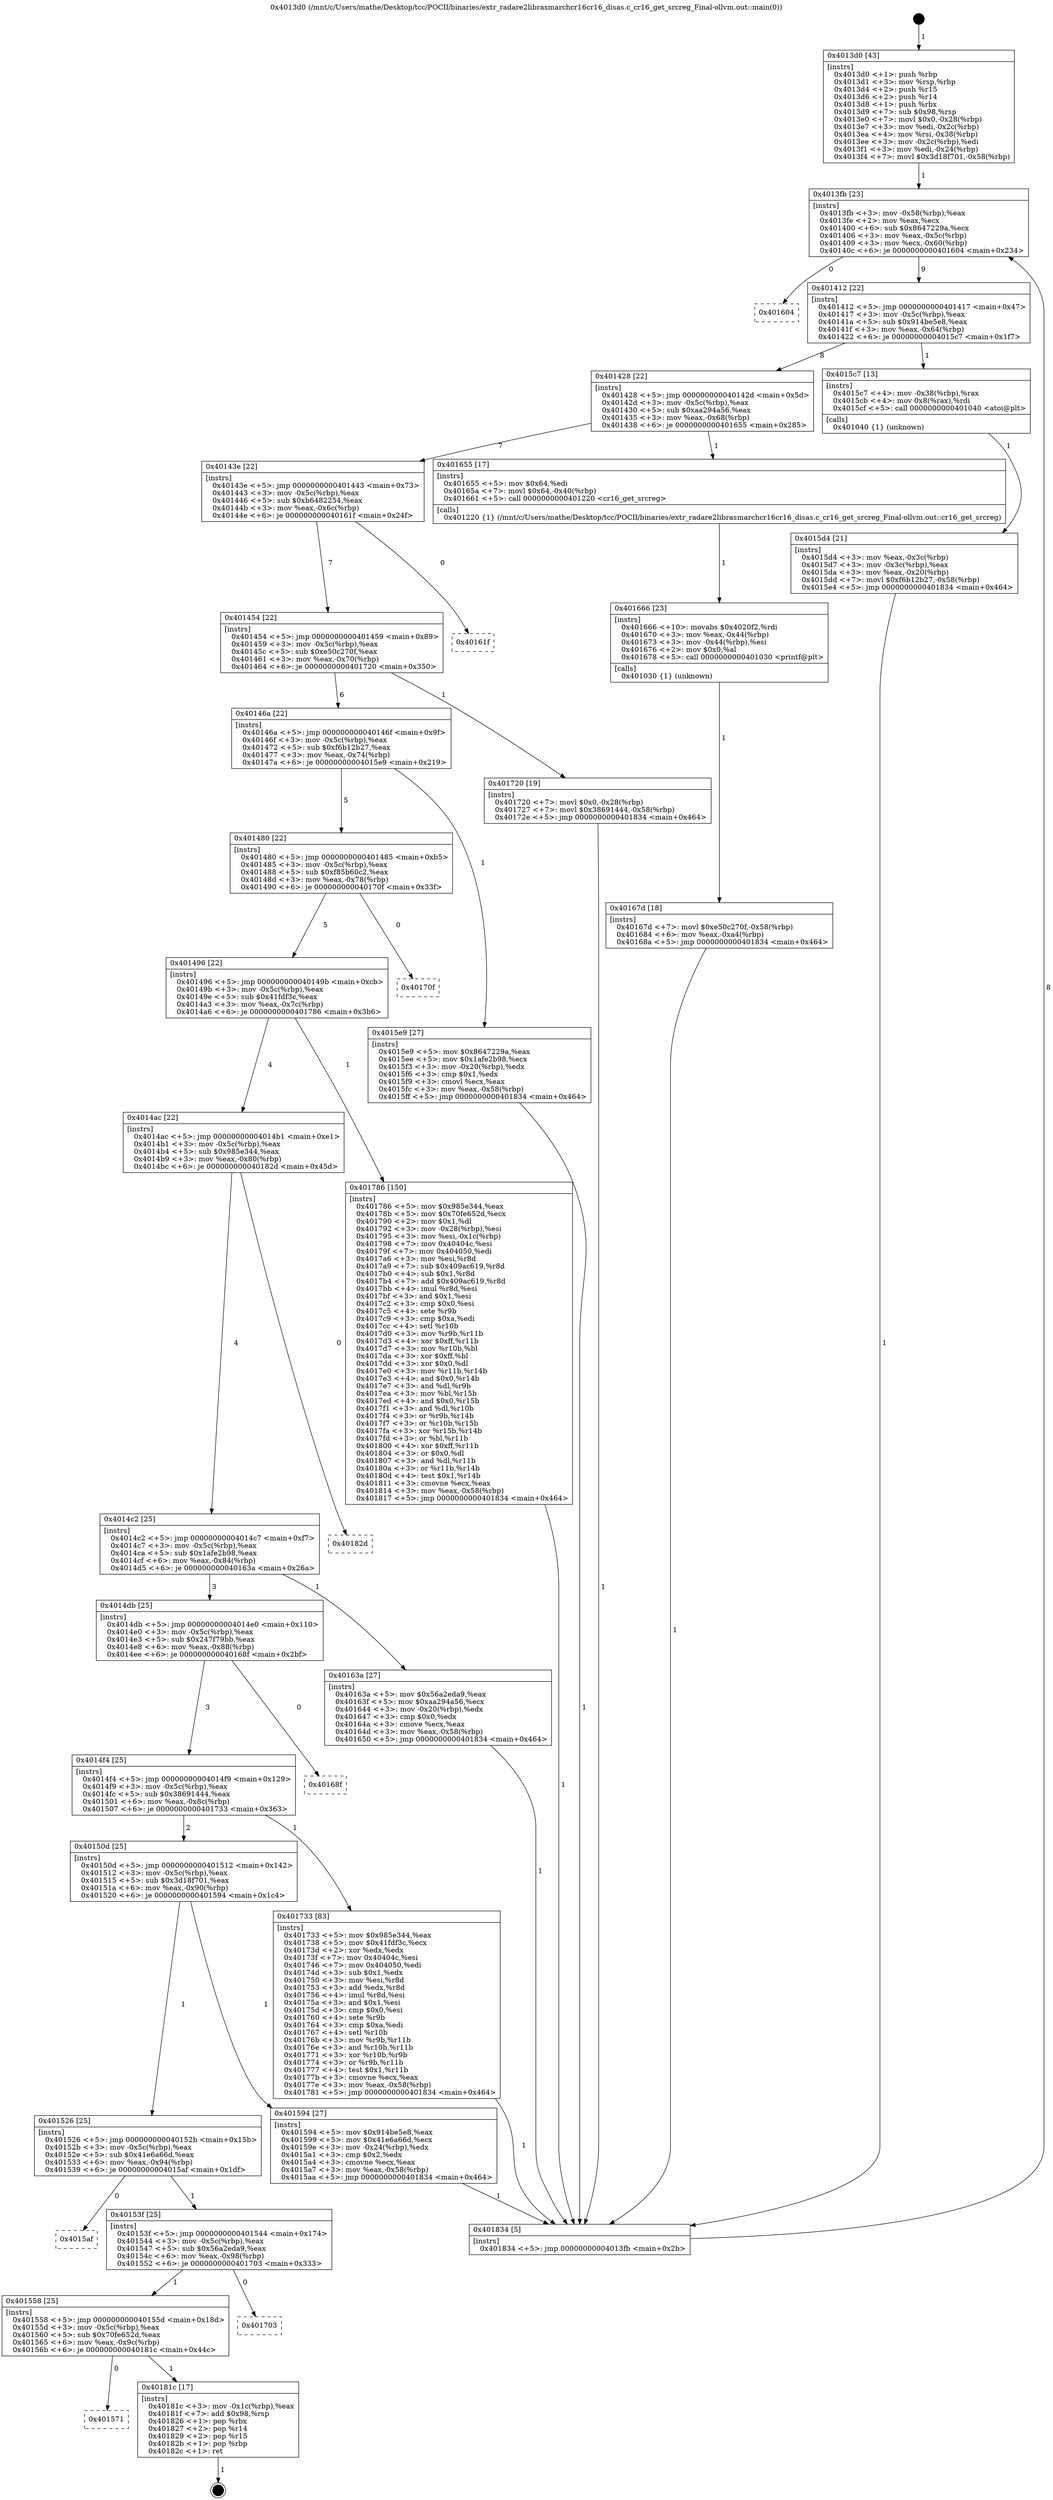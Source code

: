 digraph "0x4013d0" {
  label = "0x4013d0 (/mnt/c/Users/mathe/Desktop/tcc/POCII/binaries/extr_radare2librasmarchcr16cr16_disas.c_cr16_get_srcreg_Final-ollvm.out::main(0))"
  labelloc = "t"
  node[shape=record]

  Entry [label="",width=0.3,height=0.3,shape=circle,fillcolor=black,style=filled]
  "0x4013fb" [label="{
     0x4013fb [23]\l
     | [instrs]\l
     &nbsp;&nbsp;0x4013fb \<+3\>: mov -0x58(%rbp),%eax\l
     &nbsp;&nbsp;0x4013fe \<+2\>: mov %eax,%ecx\l
     &nbsp;&nbsp;0x401400 \<+6\>: sub $0x8647229a,%ecx\l
     &nbsp;&nbsp;0x401406 \<+3\>: mov %eax,-0x5c(%rbp)\l
     &nbsp;&nbsp;0x401409 \<+3\>: mov %ecx,-0x60(%rbp)\l
     &nbsp;&nbsp;0x40140c \<+6\>: je 0000000000401604 \<main+0x234\>\l
  }"]
  "0x401604" [label="{
     0x401604\l
  }", style=dashed]
  "0x401412" [label="{
     0x401412 [22]\l
     | [instrs]\l
     &nbsp;&nbsp;0x401412 \<+5\>: jmp 0000000000401417 \<main+0x47\>\l
     &nbsp;&nbsp;0x401417 \<+3\>: mov -0x5c(%rbp),%eax\l
     &nbsp;&nbsp;0x40141a \<+5\>: sub $0x914be5e8,%eax\l
     &nbsp;&nbsp;0x40141f \<+3\>: mov %eax,-0x64(%rbp)\l
     &nbsp;&nbsp;0x401422 \<+6\>: je 00000000004015c7 \<main+0x1f7\>\l
  }"]
  Exit [label="",width=0.3,height=0.3,shape=circle,fillcolor=black,style=filled,peripheries=2]
  "0x4015c7" [label="{
     0x4015c7 [13]\l
     | [instrs]\l
     &nbsp;&nbsp;0x4015c7 \<+4\>: mov -0x38(%rbp),%rax\l
     &nbsp;&nbsp;0x4015cb \<+4\>: mov 0x8(%rax),%rdi\l
     &nbsp;&nbsp;0x4015cf \<+5\>: call 0000000000401040 \<atoi@plt\>\l
     | [calls]\l
     &nbsp;&nbsp;0x401040 \{1\} (unknown)\l
  }"]
  "0x401428" [label="{
     0x401428 [22]\l
     | [instrs]\l
     &nbsp;&nbsp;0x401428 \<+5\>: jmp 000000000040142d \<main+0x5d\>\l
     &nbsp;&nbsp;0x40142d \<+3\>: mov -0x5c(%rbp),%eax\l
     &nbsp;&nbsp;0x401430 \<+5\>: sub $0xaa294a56,%eax\l
     &nbsp;&nbsp;0x401435 \<+3\>: mov %eax,-0x68(%rbp)\l
     &nbsp;&nbsp;0x401438 \<+6\>: je 0000000000401655 \<main+0x285\>\l
  }"]
  "0x401571" [label="{
     0x401571\l
  }", style=dashed]
  "0x401655" [label="{
     0x401655 [17]\l
     | [instrs]\l
     &nbsp;&nbsp;0x401655 \<+5\>: mov $0x64,%edi\l
     &nbsp;&nbsp;0x40165a \<+7\>: movl $0x64,-0x40(%rbp)\l
     &nbsp;&nbsp;0x401661 \<+5\>: call 0000000000401220 \<cr16_get_srcreg\>\l
     | [calls]\l
     &nbsp;&nbsp;0x401220 \{1\} (/mnt/c/Users/mathe/Desktop/tcc/POCII/binaries/extr_radare2librasmarchcr16cr16_disas.c_cr16_get_srcreg_Final-ollvm.out::cr16_get_srcreg)\l
  }"]
  "0x40143e" [label="{
     0x40143e [22]\l
     | [instrs]\l
     &nbsp;&nbsp;0x40143e \<+5\>: jmp 0000000000401443 \<main+0x73\>\l
     &nbsp;&nbsp;0x401443 \<+3\>: mov -0x5c(%rbp),%eax\l
     &nbsp;&nbsp;0x401446 \<+5\>: sub $0xb6482254,%eax\l
     &nbsp;&nbsp;0x40144b \<+3\>: mov %eax,-0x6c(%rbp)\l
     &nbsp;&nbsp;0x40144e \<+6\>: je 000000000040161f \<main+0x24f\>\l
  }"]
  "0x40181c" [label="{
     0x40181c [17]\l
     | [instrs]\l
     &nbsp;&nbsp;0x40181c \<+3\>: mov -0x1c(%rbp),%eax\l
     &nbsp;&nbsp;0x40181f \<+7\>: add $0x98,%rsp\l
     &nbsp;&nbsp;0x401826 \<+1\>: pop %rbx\l
     &nbsp;&nbsp;0x401827 \<+2\>: pop %r14\l
     &nbsp;&nbsp;0x401829 \<+2\>: pop %r15\l
     &nbsp;&nbsp;0x40182b \<+1\>: pop %rbp\l
     &nbsp;&nbsp;0x40182c \<+1\>: ret\l
  }"]
  "0x40161f" [label="{
     0x40161f\l
  }", style=dashed]
  "0x401454" [label="{
     0x401454 [22]\l
     | [instrs]\l
     &nbsp;&nbsp;0x401454 \<+5\>: jmp 0000000000401459 \<main+0x89\>\l
     &nbsp;&nbsp;0x401459 \<+3\>: mov -0x5c(%rbp),%eax\l
     &nbsp;&nbsp;0x40145c \<+5\>: sub $0xe50c270f,%eax\l
     &nbsp;&nbsp;0x401461 \<+3\>: mov %eax,-0x70(%rbp)\l
     &nbsp;&nbsp;0x401464 \<+6\>: je 0000000000401720 \<main+0x350\>\l
  }"]
  "0x401558" [label="{
     0x401558 [25]\l
     | [instrs]\l
     &nbsp;&nbsp;0x401558 \<+5\>: jmp 000000000040155d \<main+0x18d\>\l
     &nbsp;&nbsp;0x40155d \<+3\>: mov -0x5c(%rbp),%eax\l
     &nbsp;&nbsp;0x401560 \<+5\>: sub $0x70fe652d,%eax\l
     &nbsp;&nbsp;0x401565 \<+6\>: mov %eax,-0x9c(%rbp)\l
     &nbsp;&nbsp;0x40156b \<+6\>: je 000000000040181c \<main+0x44c\>\l
  }"]
  "0x401720" [label="{
     0x401720 [19]\l
     | [instrs]\l
     &nbsp;&nbsp;0x401720 \<+7\>: movl $0x0,-0x28(%rbp)\l
     &nbsp;&nbsp;0x401727 \<+7\>: movl $0x38691444,-0x58(%rbp)\l
     &nbsp;&nbsp;0x40172e \<+5\>: jmp 0000000000401834 \<main+0x464\>\l
  }"]
  "0x40146a" [label="{
     0x40146a [22]\l
     | [instrs]\l
     &nbsp;&nbsp;0x40146a \<+5\>: jmp 000000000040146f \<main+0x9f\>\l
     &nbsp;&nbsp;0x40146f \<+3\>: mov -0x5c(%rbp),%eax\l
     &nbsp;&nbsp;0x401472 \<+5\>: sub $0xf6b12b27,%eax\l
     &nbsp;&nbsp;0x401477 \<+3\>: mov %eax,-0x74(%rbp)\l
     &nbsp;&nbsp;0x40147a \<+6\>: je 00000000004015e9 \<main+0x219\>\l
  }"]
  "0x401703" [label="{
     0x401703\l
  }", style=dashed]
  "0x4015e9" [label="{
     0x4015e9 [27]\l
     | [instrs]\l
     &nbsp;&nbsp;0x4015e9 \<+5\>: mov $0x8647229a,%eax\l
     &nbsp;&nbsp;0x4015ee \<+5\>: mov $0x1afe2b98,%ecx\l
     &nbsp;&nbsp;0x4015f3 \<+3\>: mov -0x20(%rbp),%edx\l
     &nbsp;&nbsp;0x4015f6 \<+3\>: cmp $0x1,%edx\l
     &nbsp;&nbsp;0x4015f9 \<+3\>: cmovl %ecx,%eax\l
     &nbsp;&nbsp;0x4015fc \<+3\>: mov %eax,-0x58(%rbp)\l
     &nbsp;&nbsp;0x4015ff \<+5\>: jmp 0000000000401834 \<main+0x464\>\l
  }"]
  "0x401480" [label="{
     0x401480 [22]\l
     | [instrs]\l
     &nbsp;&nbsp;0x401480 \<+5\>: jmp 0000000000401485 \<main+0xb5\>\l
     &nbsp;&nbsp;0x401485 \<+3\>: mov -0x5c(%rbp),%eax\l
     &nbsp;&nbsp;0x401488 \<+5\>: sub $0xf85b60c2,%eax\l
     &nbsp;&nbsp;0x40148d \<+3\>: mov %eax,-0x78(%rbp)\l
     &nbsp;&nbsp;0x401490 \<+6\>: je 000000000040170f \<main+0x33f\>\l
  }"]
  "0x40153f" [label="{
     0x40153f [25]\l
     | [instrs]\l
     &nbsp;&nbsp;0x40153f \<+5\>: jmp 0000000000401544 \<main+0x174\>\l
     &nbsp;&nbsp;0x401544 \<+3\>: mov -0x5c(%rbp),%eax\l
     &nbsp;&nbsp;0x401547 \<+5\>: sub $0x56a2eda9,%eax\l
     &nbsp;&nbsp;0x40154c \<+6\>: mov %eax,-0x98(%rbp)\l
     &nbsp;&nbsp;0x401552 \<+6\>: je 0000000000401703 \<main+0x333\>\l
  }"]
  "0x40170f" [label="{
     0x40170f\l
  }", style=dashed]
  "0x401496" [label="{
     0x401496 [22]\l
     | [instrs]\l
     &nbsp;&nbsp;0x401496 \<+5\>: jmp 000000000040149b \<main+0xcb\>\l
     &nbsp;&nbsp;0x40149b \<+3\>: mov -0x5c(%rbp),%eax\l
     &nbsp;&nbsp;0x40149e \<+5\>: sub $0x41fdf3c,%eax\l
     &nbsp;&nbsp;0x4014a3 \<+3\>: mov %eax,-0x7c(%rbp)\l
     &nbsp;&nbsp;0x4014a6 \<+6\>: je 0000000000401786 \<main+0x3b6\>\l
  }"]
  "0x4015af" [label="{
     0x4015af\l
  }", style=dashed]
  "0x401786" [label="{
     0x401786 [150]\l
     | [instrs]\l
     &nbsp;&nbsp;0x401786 \<+5\>: mov $0x985e344,%eax\l
     &nbsp;&nbsp;0x40178b \<+5\>: mov $0x70fe652d,%ecx\l
     &nbsp;&nbsp;0x401790 \<+2\>: mov $0x1,%dl\l
     &nbsp;&nbsp;0x401792 \<+3\>: mov -0x28(%rbp),%esi\l
     &nbsp;&nbsp;0x401795 \<+3\>: mov %esi,-0x1c(%rbp)\l
     &nbsp;&nbsp;0x401798 \<+7\>: mov 0x40404c,%esi\l
     &nbsp;&nbsp;0x40179f \<+7\>: mov 0x404050,%edi\l
     &nbsp;&nbsp;0x4017a6 \<+3\>: mov %esi,%r8d\l
     &nbsp;&nbsp;0x4017a9 \<+7\>: sub $0x409ac619,%r8d\l
     &nbsp;&nbsp;0x4017b0 \<+4\>: sub $0x1,%r8d\l
     &nbsp;&nbsp;0x4017b4 \<+7\>: add $0x409ac619,%r8d\l
     &nbsp;&nbsp;0x4017bb \<+4\>: imul %r8d,%esi\l
     &nbsp;&nbsp;0x4017bf \<+3\>: and $0x1,%esi\l
     &nbsp;&nbsp;0x4017c2 \<+3\>: cmp $0x0,%esi\l
     &nbsp;&nbsp;0x4017c5 \<+4\>: sete %r9b\l
     &nbsp;&nbsp;0x4017c9 \<+3\>: cmp $0xa,%edi\l
     &nbsp;&nbsp;0x4017cc \<+4\>: setl %r10b\l
     &nbsp;&nbsp;0x4017d0 \<+3\>: mov %r9b,%r11b\l
     &nbsp;&nbsp;0x4017d3 \<+4\>: xor $0xff,%r11b\l
     &nbsp;&nbsp;0x4017d7 \<+3\>: mov %r10b,%bl\l
     &nbsp;&nbsp;0x4017da \<+3\>: xor $0xff,%bl\l
     &nbsp;&nbsp;0x4017dd \<+3\>: xor $0x0,%dl\l
     &nbsp;&nbsp;0x4017e0 \<+3\>: mov %r11b,%r14b\l
     &nbsp;&nbsp;0x4017e3 \<+4\>: and $0x0,%r14b\l
     &nbsp;&nbsp;0x4017e7 \<+3\>: and %dl,%r9b\l
     &nbsp;&nbsp;0x4017ea \<+3\>: mov %bl,%r15b\l
     &nbsp;&nbsp;0x4017ed \<+4\>: and $0x0,%r15b\l
     &nbsp;&nbsp;0x4017f1 \<+3\>: and %dl,%r10b\l
     &nbsp;&nbsp;0x4017f4 \<+3\>: or %r9b,%r14b\l
     &nbsp;&nbsp;0x4017f7 \<+3\>: or %r10b,%r15b\l
     &nbsp;&nbsp;0x4017fa \<+3\>: xor %r15b,%r14b\l
     &nbsp;&nbsp;0x4017fd \<+3\>: or %bl,%r11b\l
     &nbsp;&nbsp;0x401800 \<+4\>: xor $0xff,%r11b\l
     &nbsp;&nbsp;0x401804 \<+3\>: or $0x0,%dl\l
     &nbsp;&nbsp;0x401807 \<+3\>: and %dl,%r11b\l
     &nbsp;&nbsp;0x40180a \<+3\>: or %r11b,%r14b\l
     &nbsp;&nbsp;0x40180d \<+4\>: test $0x1,%r14b\l
     &nbsp;&nbsp;0x401811 \<+3\>: cmovne %ecx,%eax\l
     &nbsp;&nbsp;0x401814 \<+3\>: mov %eax,-0x58(%rbp)\l
     &nbsp;&nbsp;0x401817 \<+5\>: jmp 0000000000401834 \<main+0x464\>\l
  }"]
  "0x4014ac" [label="{
     0x4014ac [22]\l
     | [instrs]\l
     &nbsp;&nbsp;0x4014ac \<+5\>: jmp 00000000004014b1 \<main+0xe1\>\l
     &nbsp;&nbsp;0x4014b1 \<+3\>: mov -0x5c(%rbp),%eax\l
     &nbsp;&nbsp;0x4014b4 \<+5\>: sub $0x985e344,%eax\l
     &nbsp;&nbsp;0x4014b9 \<+3\>: mov %eax,-0x80(%rbp)\l
     &nbsp;&nbsp;0x4014bc \<+6\>: je 000000000040182d \<main+0x45d\>\l
  }"]
  "0x40167d" [label="{
     0x40167d [18]\l
     | [instrs]\l
     &nbsp;&nbsp;0x40167d \<+7\>: movl $0xe50c270f,-0x58(%rbp)\l
     &nbsp;&nbsp;0x401684 \<+6\>: mov %eax,-0xa4(%rbp)\l
     &nbsp;&nbsp;0x40168a \<+5\>: jmp 0000000000401834 \<main+0x464\>\l
  }"]
  "0x40182d" [label="{
     0x40182d\l
  }", style=dashed]
  "0x4014c2" [label="{
     0x4014c2 [25]\l
     | [instrs]\l
     &nbsp;&nbsp;0x4014c2 \<+5\>: jmp 00000000004014c7 \<main+0xf7\>\l
     &nbsp;&nbsp;0x4014c7 \<+3\>: mov -0x5c(%rbp),%eax\l
     &nbsp;&nbsp;0x4014ca \<+5\>: sub $0x1afe2b98,%eax\l
     &nbsp;&nbsp;0x4014cf \<+6\>: mov %eax,-0x84(%rbp)\l
     &nbsp;&nbsp;0x4014d5 \<+6\>: je 000000000040163a \<main+0x26a\>\l
  }"]
  "0x401666" [label="{
     0x401666 [23]\l
     | [instrs]\l
     &nbsp;&nbsp;0x401666 \<+10\>: movabs $0x4020f2,%rdi\l
     &nbsp;&nbsp;0x401670 \<+3\>: mov %eax,-0x44(%rbp)\l
     &nbsp;&nbsp;0x401673 \<+3\>: mov -0x44(%rbp),%esi\l
     &nbsp;&nbsp;0x401676 \<+2\>: mov $0x0,%al\l
     &nbsp;&nbsp;0x401678 \<+5\>: call 0000000000401030 \<printf@plt\>\l
     | [calls]\l
     &nbsp;&nbsp;0x401030 \{1\} (unknown)\l
  }"]
  "0x40163a" [label="{
     0x40163a [27]\l
     | [instrs]\l
     &nbsp;&nbsp;0x40163a \<+5\>: mov $0x56a2eda9,%eax\l
     &nbsp;&nbsp;0x40163f \<+5\>: mov $0xaa294a56,%ecx\l
     &nbsp;&nbsp;0x401644 \<+3\>: mov -0x20(%rbp),%edx\l
     &nbsp;&nbsp;0x401647 \<+3\>: cmp $0x0,%edx\l
     &nbsp;&nbsp;0x40164a \<+3\>: cmove %ecx,%eax\l
     &nbsp;&nbsp;0x40164d \<+3\>: mov %eax,-0x58(%rbp)\l
     &nbsp;&nbsp;0x401650 \<+5\>: jmp 0000000000401834 \<main+0x464\>\l
  }"]
  "0x4014db" [label="{
     0x4014db [25]\l
     | [instrs]\l
     &nbsp;&nbsp;0x4014db \<+5\>: jmp 00000000004014e0 \<main+0x110\>\l
     &nbsp;&nbsp;0x4014e0 \<+3\>: mov -0x5c(%rbp),%eax\l
     &nbsp;&nbsp;0x4014e3 \<+5\>: sub $0x247f79bb,%eax\l
     &nbsp;&nbsp;0x4014e8 \<+6\>: mov %eax,-0x88(%rbp)\l
     &nbsp;&nbsp;0x4014ee \<+6\>: je 000000000040168f \<main+0x2bf\>\l
  }"]
  "0x4015d4" [label="{
     0x4015d4 [21]\l
     | [instrs]\l
     &nbsp;&nbsp;0x4015d4 \<+3\>: mov %eax,-0x3c(%rbp)\l
     &nbsp;&nbsp;0x4015d7 \<+3\>: mov -0x3c(%rbp),%eax\l
     &nbsp;&nbsp;0x4015da \<+3\>: mov %eax,-0x20(%rbp)\l
     &nbsp;&nbsp;0x4015dd \<+7\>: movl $0xf6b12b27,-0x58(%rbp)\l
     &nbsp;&nbsp;0x4015e4 \<+5\>: jmp 0000000000401834 \<main+0x464\>\l
  }"]
  "0x40168f" [label="{
     0x40168f\l
  }", style=dashed]
  "0x4014f4" [label="{
     0x4014f4 [25]\l
     | [instrs]\l
     &nbsp;&nbsp;0x4014f4 \<+5\>: jmp 00000000004014f9 \<main+0x129\>\l
     &nbsp;&nbsp;0x4014f9 \<+3\>: mov -0x5c(%rbp),%eax\l
     &nbsp;&nbsp;0x4014fc \<+5\>: sub $0x38691444,%eax\l
     &nbsp;&nbsp;0x401501 \<+6\>: mov %eax,-0x8c(%rbp)\l
     &nbsp;&nbsp;0x401507 \<+6\>: je 0000000000401733 \<main+0x363\>\l
  }"]
  "0x4013d0" [label="{
     0x4013d0 [43]\l
     | [instrs]\l
     &nbsp;&nbsp;0x4013d0 \<+1\>: push %rbp\l
     &nbsp;&nbsp;0x4013d1 \<+3\>: mov %rsp,%rbp\l
     &nbsp;&nbsp;0x4013d4 \<+2\>: push %r15\l
     &nbsp;&nbsp;0x4013d6 \<+2\>: push %r14\l
     &nbsp;&nbsp;0x4013d8 \<+1\>: push %rbx\l
     &nbsp;&nbsp;0x4013d9 \<+7\>: sub $0x98,%rsp\l
     &nbsp;&nbsp;0x4013e0 \<+7\>: movl $0x0,-0x28(%rbp)\l
     &nbsp;&nbsp;0x4013e7 \<+3\>: mov %edi,-0x2c(%rbp)\l
     &nbsp;&nbsp;0x4013ea \<+4\>: mov %rsi,-0x38(%rbp)\l
     &nbsp;&nbsp;0x4013ee \<+3\>: mov -0x2c(%rbp),%edi\l
     &nbsp;&nbsp;0x4013f1 \<+3\>: mov %edi,-0x24(%rbp)\l
     &nbsp;&nbsp;0x4013f4 \<+7\>: movl $0x3d18f701,-0x58(%rbp)\l
  }"]
  "0x401733" [label="{
     0x401733 [83]\l
     | [instrs]\l
     &nbsp;&nbsp;0x401733 \<+5\>: mov $0x985e344,%eax\l
     &nbsp;&nbsp;0x401738 \<+5\>: mov $0x41fdf3c,%ecx\l
     &nbsp;&nbsp;0x40173d \<+2\>: xor %edx,%edx\l
     &nbsp;&nbsp;0x40173f \<+7\>: mov 0x40404c,%esi\l
     &nbsp;&nbsp;0x401746 \<+7\>: mov 0x404050,%edi\l
     &nbsp;&nbsp;0x40174d \<+3\>: sub $0x1,%edx\l
     &nbsp;&nbsp;0x401750 \<+3\>: mov %esi,%r8d\l
     &nbsp;&nbsp;0x401753 \<+3\>: add %edx,%r8d\l
     &nbsp;&nbsp;0x401756 \<+4\>: imul %r8d,%esi\l
     &nbsp;&nbsp;0x40175a \<+3\>: and $0x1,%esi\l
     &nbsp;&nbsp;0x40175d \<+3\>: cmp $0x0,%esi\l
     &nbsp;&nbsp;0x401760 \<+4\>: sete %r9b\l
     &nbsp;&nbsp;0x401764 \<+3\>: cmp $0xa,%edi\l
     &nbsp;&nbsp;0x401767 \<+4\>: setl %r10b\l
     &nbsp;&nbsp;0x40176b \<+3\>: mov %r9b,%r11b\l
     &nbsp;&nbsp;0x40176e \<+3\>: and %r10b,%r11b\l
     &nbsp;&nbsp;0x401771 \<+3\>: xor %r10b,%r9b\l
     &nbsp;&nbsp;0x401774 \<+3\>: or %r9b,%r11b\l
     &nbsp;&nbsp;0x401777 \<+4\>: test $0x1,%r11b\l
     &nbsp;&nbsp;0x40177b \<+3\>: cmovne %ecx,%eax\l
     &nbsp;&nbsp;0x40177e \<+3\>: mov %eax,-0x58(%rbp)\l
     &nbsp;&nbsp;0x401781 \<+5\>: jmp 0000000000401834 \<main+0x464\>\l
  }"]
  "0x40150d" [label="{
     0x40150d [25]\l
     | [instrs]\l
     &nbsp;&nbsp;0x40150d \<+5\>: jmp 0000000000401512 \<main+0x142\>\l
     &nbsp;&nbsp;0x401512 \<+3\>: mov -0x5c(%rbp),%eax\l
     &nbsp;&nbsp;0x401515 \<+5\>: sub $0x3d18f701,%eax\l
     &nbsp;&nbsp;0x40151a \<+6\>: mov %eax,-0x90(%rbp)\l
     &nbsp;&nbsp;0x401520 \<+6\>: je 0000000000401594 \<main+0x1c4\>\l
  }"]
  "0x401834" [label="{
     0x401834 [5]\l
     | [instrs]\l
     &nbsp;&nbsp;0x401834 \<+5\>: jmp 00000000004013fb \<main+0x2b\>\l
  }"]
  "0x401594" [label="{
     0x401594 [27]\l
     | [instrs]\l
     &nbsp;&nbsp;0x401594 \<+5\>: mov $0x914be5e8,%eax\l
     &nbsp;&nbsp;0x401599 \<+5\>: mov $0x41e6a66d,%ecx\l
     &nbsp;&nbsp;0x40159e \<+3\>: mov -0x24(%rbp),%edx\l
     &nbsp;&nbsp;0x4015a1 \<+3\>: cmp $0x2,%edx\l
     &nbsp;&nbsp;0x4015a4 \<+3\>: cmovne %ecx,%eax\l
     &nbsp;&nbsp;0x4015a7 \<+3\>: mov %eax,-0x58(%rbp)\l
     &nbsp;&nbsp;0x4015aa \<+5\>: jmp 0000000000401834 \<main+0x464\>\l
  }"]
  "0x401526" [label="{
     0x401526 [25]\l
     | [instrs]\l
     &nbsp;&nbsp;0x401526 \<+5\>: jmp 000000000040152b \<main+0x15b\>\l
     &nbsp;&nbsp;0x40152b \<+3\>: mov -0x5c(%rbp),%eax\l
     &nbsp;&nbsp;0x40152e \<+5\>: sub $0x41e6a66d,%eax\l
     &nbsp;&nbsp;0x401533 \<+6\>: mov %eax,-0x94(%rbp)\l
     &nbsp;&nbsp;0x401539 \<+6\>: je 00000000004015af \<main+0x1df\>\l
  }"]
  Entry -> "0x4013d0" [label=" 1"]
  "0x4013fb" -> "0x401604" [label=" 0"]
  "0x4013fb" -> "0x401412" [label=" 9"]
  "0x40181c" -> Exit [label=" 1"]
  "0x401412" -> "0x4015c7" [label=" 1"]
  "0x401412" -> "0x401428" [label=" 8"]
  "0x401558" -> "0x401571" [label=" 0"]
  "0x401428" -> "0x401655" [label=" 1"]
  "0x401428" -> "0x40143e" [label=" 7"]
  "0x401558" -> "0x40181c" [label=" 1"]
  "0x40143e" -> "0x40161f" [label=" 0"]
  "0x40143e" -> "0x401454" [label=" 7"]
  "0x40153f" -> "0x401558" [label=" 1"]
  "0x401454" -> "0x401720" [label=" 1"]
  "0x401454" -> "0x40146a" [label=" 6"]
  "0x40153f" -> "0x401703" [label=" 0"]
  "0x40146a" -> "0x4015e9" [label=" 1"]
  "0x40146a" -> "0x401480" [label=" 5"]
  "0x401526" -> "0x40153f" [label=" 1"]
  "0x401480" -> "0x40170f" [label=" 0"]
  "0x401480" -> "0x401496" [label=" 5"]
  "0x401526" -> "0x4015af" [label=" 0"]
  "0x401496" -> "0x401786" [label=" 1"]
  "0x401496" -> "0x4014ac" [label=" 4"]
  "0x401786" -> "0x401834" [label=" 1"]
  "0x4014ac" -> "0x40182d" [label=" 0"]
  "0x4014ac" -> "0x4014c2" [label=" 4"]
  "0x401733" -> "0x401834" [label=" 1"]
  "0x4014c2" -> "0x40163a" [label=" 1"]
  "0x4014c2" -> "0x4014db" [label=" 3"]
  "0x401720" -> "0x401834" [label=" 1"]
  "0x4014db" -> "0x40168f" [label=" 0"]
  "0x4014db" -> "0x4014f4" [label=" 3"]
  "0x40167d" -> "0x401834" [label=" 1"]
  "0x4014f4" -> "0x401733" [label=" 1"]
  "0x4014f4" -> "0x40150d" [label=" 2"]
  "0x401666" -> "0x40167d" [label=" 1"]
  "0x40150d" -> "0x401594" [label=" 1"]
  "0x40150d" -> "0x401526" [label=" 1"]
  "0x401594" -> "0x401834" [label=" 1"]
  "0x4013d0" -> "0x4013fb" [label=" 1"]
  "0x401834" -> "0x4013fb" [label=" 8"]
  "0x4015c7" -> "0x4015d4" [label=" 1"]
  "0x4015d4" -> "0x401834" [label=" 1"]
  "0x4015e9" -> "0x401834" [label=" 1"]
  "0x40163a" -> "0x401834" [label=" 1"]
  "0x401655" -> "0x401666" [label=" 1"]
}
